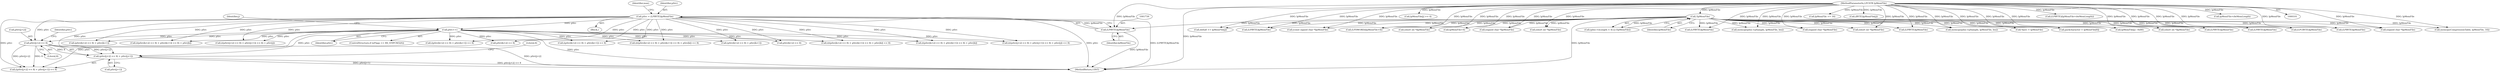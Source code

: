 digraph "1_gstreamer_bc2cdd57d549ab3ba59782e9b395d0cd683fd3ac@array" {
"1001769" [label="(Call,(pSrc[j+2] << 8) + pSrc[j+1])"];
"1001770" [label="(Call,pSrc[j+2] << 8)"];
"1001749" [label="(Call,pSrc++)"];
"1001736" [label="(Call,pSrc = (LPBYTE)lpMemFile)"];
"1001738" [label="(Call,(LPBYTE)lpMemFile)"];
"1000129" [label="(Call,!lpMemFile)"];
"1000104" [label="(MethodParameterIn,LPCSTR lpMemFile)"];
"1000130" [label="(Identifier,lpMemFile)"];
"1001778" [label="(Identifier,pSrc)"];
"1001725" [label="(Block,)"];
"1000265" [label="(Call,(const signed char *)lpMemFile)"];
"1000466" [label="(Call,memcpy(pIns->pSample, lpMemFile, len))"];
"1001180" [label="(Call,packcharacter = lpMemFile[8])"];
"1001749" [label="(Call,pSrc++)"];
"1001737" [label="(Identifier,pSrc)"];
"1001565" [label="(Call,(LPBYTE)lpMemFile)"];
"1000355" [label="(Call,lpMemFile[j] >> 4)"];
"1001838" [label="(Call,((pSrc[k+2] << 8) + pSrc[k+1]) << 8)"];
"1001782" [label="(Literal,8)"];
"1001197" [label="(Call,(LPDWORD)(lpMemFile+4))"];
"1001771" [label="(Call,pSrc[j+2])"];
"1001743" [label="(Identifier,max)"];
"1000537" [label="(Call,(signed char *)lpMemFile)"];
"1001750" [label="(Identifier,pSrc)"];
"1001740" [label="(Identifier,lpMemFile)"];
"1000420" [label="(Call,(short int *)lpMemFile)"];
"1001176" [label="(Call,*psrc = lpMemFile)"];
"1001015" [label="(Call,(LPBYTE)lpMemFile)"];
"1001272" [label="(Call,delta8 += lpMemFile[j])"];
"1001106" [label="(Call,(short int *)lpMemFile)"];
"1001199" [label="(Call,lpMemFile+4)"];
"1001776" [label="(Literal,8)"];
"1001768" [label="(Call,((pSrc[j+2] << 8) + pSrc[j+1]) << 8)"];
"1000129" [label="(Call,!lpMemFile)"];
"1000123" [label="(Call,(pIns->nLength < 4) || (!lpMemFile))"];
"1000957" [label="(Call,(LPBYTE)lpMemFile)"];
"1001866" [label="(Call,(pSrc[k+2] << 8) + pSrc[k+1])"];
"1001767" [label="(Call,(((pSrc[j+2] << 8) + pSrc[j+1]) << 8) + pSrc[j])"];
"1000318" [label="(Call,lpMemFile += 16)"];
"1000345" [label="(Call,(BYTE)lpMemFile[j])"];
"1001500" [label="(Call,(LPBYTE)lpMemFile)"];
"1002045" [label="(MethodReturn,UINT)"];
"1001865" [label="(Call,((pSrc[k+2] << 8) + pSrc[k+1]) << 8)"];
"1001836" [label="(Call,((((pSrc[k+2] << 8) + pSrc[k+1]) << 8) + pSrc[k]) << 8)"];
"1002009" [label="(Call,memcpy(pIns->pSample, lpMemFile, len))"];
"1000238" [label="(Call,lpMemFile[j] - 0x80)"];
"1001766" [label="(Call,((((pSrc[j+2] << 8) + pSrc[j+1]) << 8) + pSrc[j]) << 8)"];
"1001864" [label="(Call,(((pSrc[k+2] << 8) + pSrc[k+1]) << 8) + pSrc[k])"];
"1001770" [label="(Call,pSrc[j+2] << 8)"];
"1001738" [label="(Call,(LPBYTE)lpMemFile)"];
"1000592" [label="(Call,(short int *)lpMemFile)"];
"1001335" [label="(Call,(LPBYTE)lpMemFile)"];
"1001923" [label="(Call,(LPCBYTE)lpMemFile)"];
"1001506" [label="(Call,(LPBYTE)(lpMemFile+dwMemLength))"];
"1001769" [label="(Call,(pSrc[j+2] << 8) + pSrc[j+1])"];
"1001777" [label="(Call,pSrc[j+1])"];
"1001840" [label="(Call,pSrc[k+2] << 8)"];
"1000972" [label="(Call,(LPBYTE)lpMemFile)"];
"1001863" [label="(Call,((((pSrc[k+2] << 8) + pSrc[k+1]) << 8) + pSrc[k]) << 8)"];
"1001745" [label="(ControlStructure,if (nFlags == RS_STIPCM32S))"];
"1001839" [label="(Call,(pSrc[k+2] << 8) + pSrc[k+1])"];
"1001867" [label="(Call,pSrc[k+2] << 8)"];
"1000643" [label="(Call,(signed char *)lpMemFile)"];
"1000104" [label="(MethodParameterIn,LPCSTR lpMemFile)"];
"1001754" [label="(Identifier,j)"];
"1001837" [label="(Call,(((pSrc[k+2] << 8) + pSrc[k+1]) << 8) + pSrc[k])"];
"1000314" [label="(Call,memcpy(CompressionTable, lpMemFile, 16))"];
"1000844" [label="(Call,(short int *)lpMemFile)"];
"1001508" [label="(Call,lpMemFile+dwMemLength)"];
"1000729" [label="(Call,(signed char *)lpMemFile)"];
"1001736" [label="(Call,pSrc = (LPBYTE)lpMemFile)"];
"1001769" -> "1001768"  [label="AST: "];
"1001769" -> "1001777"  [label="CFG: "];
"1001770" -> "1001769"  [label="AST: "];
"1001777" -> "1001769"  [label="AST: "];
"1001782" -> "1001769"  [label="CFG: "];
"1001769" -> "1002045"  [label="DDG: pSrc[j+2] << 8"];
"1001769" -> "1002045"  [label="DDG: pSrc[j+1]"];
"1001770" -> "1001769"  [label="DDG: pSrc[j+2]"];
"1001770" -> "1001769"  [label="DDG: 8"];
"1001749" -> "1001769"  [label="DDG: pSrc"];
"1001736" -> "1001769"  [label="DDG: pSrc"];
"1001770" -> "1001776"  [label="CFG: "];
"1001771" -> "1001770"  [label="AST: "];
"1001776" -> "1001770"  [label="AST: "];
"1001778" -> "1001770"  [label="CFG: "];
"1001770" -> "1002045"  [label="DDG: pSrc[j+2]"];
"1001770" -> "1001768"  [label="DDG: pSrc[j+2]"];
"1001770" -> "1001768"  [label="DDG: 8"];
"1001749" -> "1001770"  [label="DDG: pSrc"];
"1001736" -> "1001770"  [label="DDG: pSrc"];
"1001749" -> "1001745"  [label="AST: "];
"1001749" -> "1001750"  [label="CFG: "];
"1001750" -> "1001749"  [label="AST: "];
"1001754" -> "1001749"  [label="CFG: "];
"1001749" -> "1002045"  [label="DDG: pSrc"];
"1001736" -> "1001749"  [label="DDG: pSrc"];
"1001749" -> "1001766"  [label="DDG: pSrc"];
"1001749" -> "1001768"  [label="DDG: pSrc"];
"1001749" -> "1001767"  [label="DDG: pSrc"];
"1001749" -> "1001836"  [label="DDG: pSrc"];
"1001749" -> "1001838"  [label="DDG: pSrc"];
"1001749" -> "1001840"  [label="DDG: pSrc"];
"1001749" -> "1001839"  [label="DDG: pSrc"];
"1001749" -> "1001837"  [label="DDG: pSrc"];
"1001749" -> "1001863"  [label="DDG: pSrc"];
"1001749" -> "1001865"  [label="DDG: pSrc"];
"1001749" -> "1001867"  [label="DDG: pSrc"];
"1001749" -> "1001866"  [label="DDG: pSrc"];
"1001749" -> "1001864"  [label="DDG: pSrc"];
"1001736" -> "1001725"  [label="AST: "];
"1001736" -> "1001738"  [label="CFG: "];
"1001737" -> "1001736"  [label="AST: "];
"1001738" -> "1001736"  [label="AST: "];
"1001743" -> "1001736"  [label="CFG: "];
"1001736" -> "1002045"  [label="DDG: pSrc"];
"1001736" -> "1002045"  [label="DDG: (LPBYTE)lpMemFile"];
"1001738" -> "1001736"  [label="DDG: lpMemFile"];
"1001736" -> "1001766"  [label="DDG: pSrc"];
"1001736" -> "1001768"  [label="DDG: pSrc"];
"1001736" -> "1001767"  [label="DDG: pSrc"];
"1001736" -> "1001836"  [label="DDG: pSrc"];
"1001736" -> "1001838"  [label="DDG: pSrc"];
"1001736" -> "1001840"  [label="DDG: pSrc"];
"1001736" -> "1001839"  [label="DDG: pSrc"];
"1001736" -> "1001837"  [label="DDG: pSrc"];
"1001736" -> "1001863"  [label="DDG: pSrc"];
"1001736" -> "1001865"  [label="DDG: pSrc"];
"1001736" -> "1001867"  [label="DDG: pSrc"];
"1001736" -> "1001866"  [label="DDG: pSrc"];
"1001736" -> "1001864"  [label="DDG: pSrc"];
"1001738" -> "1001740"  [label="CFG: "];
"1001739" -> "1001738"  [label="AST: "];
"1001740" -> "1001738"  [label="AST: "];
"1001738" -> "1002045"  [label="DDG: lpMemFile"];
"1000129" -> "1001738"  [label="DDG: lpMemFile"];
"1000104" -> "1001738"  [label="DDG: lpMemFile"];
"1000129" -> "1000123"  [label="AST: "];
"1000129" -> "1000130"  [label="CFG: "];
"1000130" -> "1000129"  [label="AST: "];
"1000123" -> "1000129"  [label="CFG: "];
"1000129" -> "1002045"  [label="DDG: lpMemFile"];
"1000129" -> "1000123"  [label="DDG: lpMemFile"];
"1000104" -> "1000129"  [label="DDG: lpMemFile"];
"1000129" -> "1000238"  [label="DDG: lpMemFile"];
"1000129" -> "1000265"  [label="DDG: lpMemFile"];
"1000129" -> "1000314"  [label="DDG: lpMemFile"];
"1000129" -> "1000420"  [label="DDG: lpMemFile"];
"1000129" -> "1000466"  [label="DDG: lpMemFile"];
"1000129" -> "1000537"  [label="DDG: lpMemFile"];
"1000129" -> "1000592"  [label="DDG: lpMemFile"];
"1000129" -> "1000643"  [label="DDG: lpMemFile"];
"1000129" -> "1000729"  [label="DDG: lpMemFile"];
"1000129" -> "1000844"  [label="DDG: lpMemFile"];
"1000129" -> "1000957"  [label="DDG: lpMemFile"];
"1000129" -> "1000972"  [label="DDG: lpMemFile"];
"1000129" -> "1001015"  [label="DDG: lpMemFile"];
"1000129" -> "1001106"  [label="DDG: lpMemFile"];
"1000129" -> "1001176"  [label="DDG: lpMemFile"];
"1000129" -> "1001180"  [label="DDG: lpMemFile"];
"1000129" -> "1001197"  [label="DDG: lpMemFile"];
"1000129" -> "1001199"  [label="DDG: lpMemFile"];
"1000129" -> "1001272"  [label="DDG: lpMemFile"];
"1000129" -> "1001335"  [label="DDG: lpMemFile"];
"1000129" -> "1001500"  [label="DDG: lpMemFile"];
"1000129" -> "1001565"  [label="DDG: lpMemFile"];
"1000129" -> "1001923"  [label="DDG: lpMemFile"];
"1000129" -> "1002009"  [label="DDG: lpMemFile"];
"1000104" -> "1000101"  [label="AST: "];
"1000104" -> "1002045"  [label="DDG: lpMemFile"];
"1000104" -> "1000238"  [label="DDG: lpMemFile"];
"1000104" -> "1000265"  [label="DDG: lpMemFile"];
"1000104" -> "1000314"  [label="DDG: lpMemFile"];
"1000104" -> "1000318"  [label="DDG: lpMemFile"];
"1000104" -> "1000345"  [label="DDG: lpMemFile"];
"1000104" -> "1000355"  [label="DDG: lpMemFile"];
"1000104" -> "1000420"  [label="DDG: lpMemFile"];
"1000104" -> "1000466"  [label="DDG: lpMemFile"];
"1000104" -> "1000537"  [label="DDG: lpMemFile"];
"1000104" -> "1000592"  [label="DDG: lpMemFile"];
"1000104" -> "1000643"  [label="DDG: lpMemFile"];
"1000104" -> "1000729"  [label="DDG: lpMemFile"];
"1000104" -> "1000844"  [label="DDG: lpMemFile"];
"1000104" -> "1000957"  [label="DDG: lpMemFile"];
"1000104" -> "1000972"  [label="DDG: lpMemFile"];
"1000104" -> "1001015"  [label="DDG: lpMemFile"];
"1000104" -> "1001106"  [label="DDG: lpMemFile"];
"1000104" -> "1001176"  [label="DDG: lpMemFile"];
"1000104" -> "1001180"  [label="DDG: lpMemFile"];
"1000104" -> "1001197"  [label="DDG: lpMemFile"];
"1000104" -> "1001199"  [label="DDG: lpMemFile"];
"1000104" -> "1001272"  [label="DDG: lpMemFile"];
"1000104" -> "1001335"  [label="DDG: lpMemFile"];
"1000104" -> "1001500"  [label="DDG: lpMemFile"];
"1000104" -> "1001506"  [label="DDG: lpMemFile"];
"1000104" -> "1001508"  [label="DDG: lpMemFile"];
"1000104" -> "1001565"  [label="DDG: lpMemFile"];
"1000104" -> "1001923"  [label="DDG: lpMemFile"];
"1000104" -> "1002009"  [label="DDG: lpMemFile"];
}
